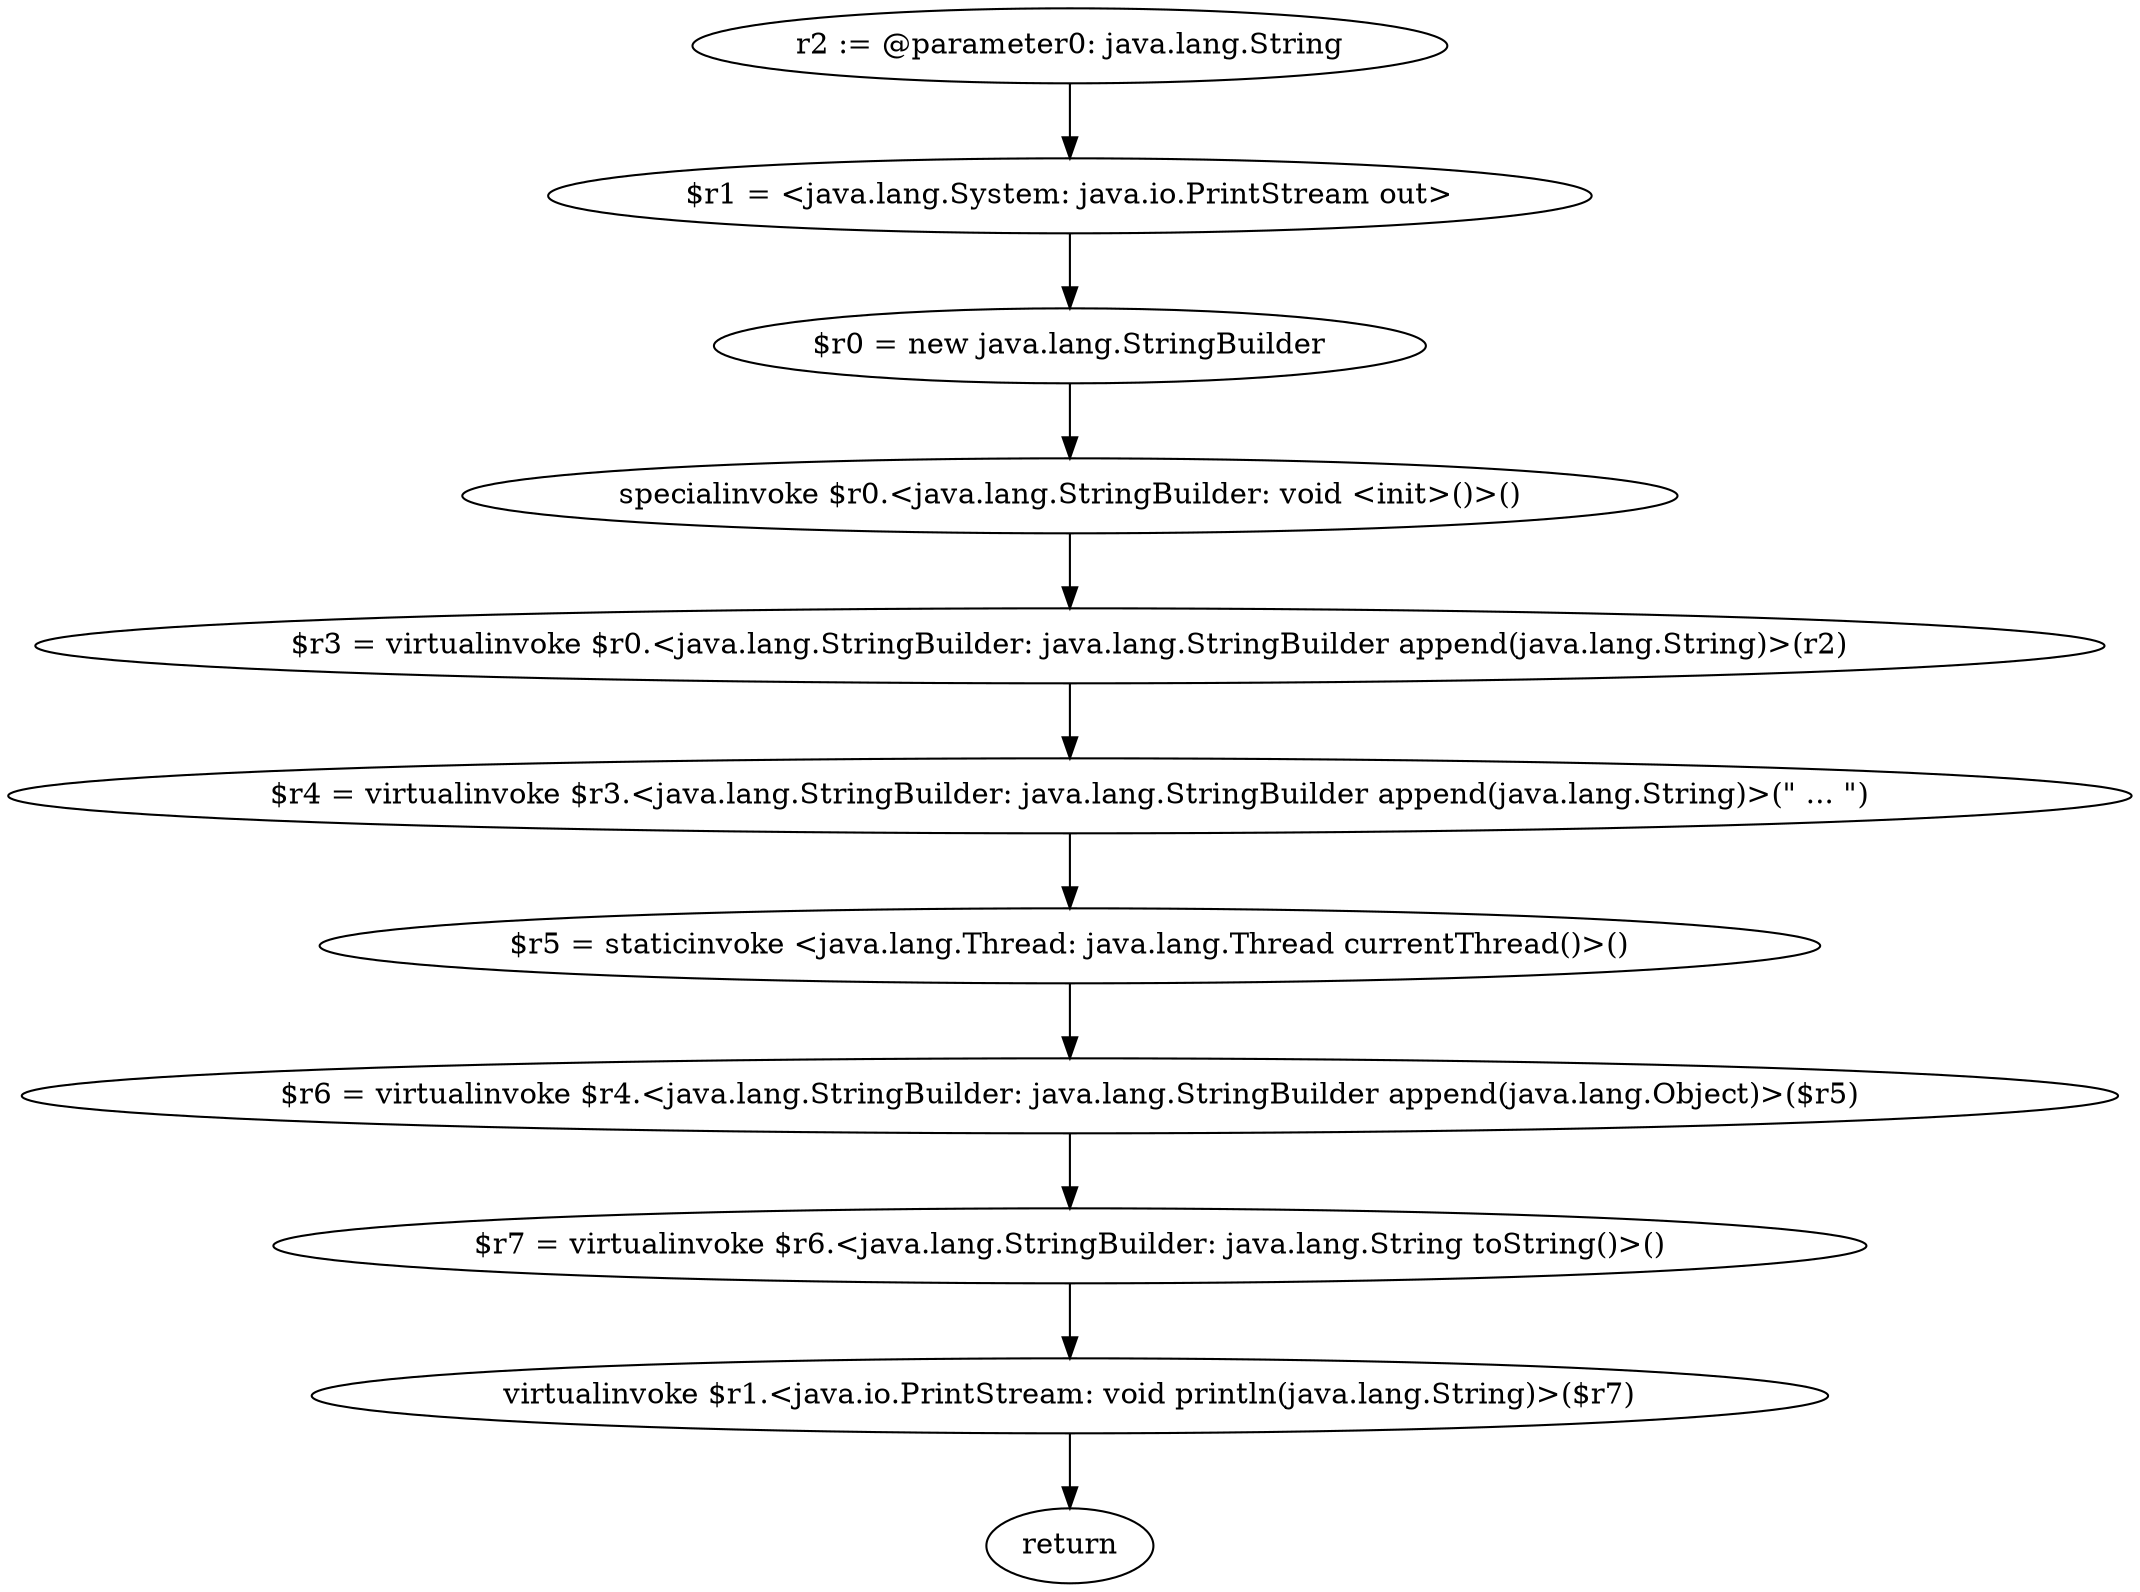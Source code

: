 digraph "unitGraph" {
    "r2 := @parameter0: java.lang.String"
    "$r1 = <java.lang.System: java.io.PrintStream out>"
    "$r0 = new java.lang.StringBuilder"
    "specialinvoke $r0.<java.lang.StringBuilder: void <init>()>()"
    "$r3 = virtualinvoke $r0.<java.lang.StringBuilder: java.lang.StringBuilder append(java.lang.String)>(r2)"
    "$r4 = virtualinvoke $r3.<java.lang.StringBuilder: java.lang.StringBuilder append(java.lang.String)>(\" ... \")"
    "$r5 = staticinvoke <java.lang.Thread: java.lang.Thread currentThread()>()"
    "$r6 = virtualinvoke $r4.<java.lang.StringBuilder: java.lang.StringBuilder append(java.lang.Object)>($r5)"
    "$r7 = virtualinvoke $r6.<java.lang.StringBuilder: java.lang.String toString()>()"
    "virtualinvoke $r1.<java.io.PrintStream: void println(java.lang.String)>($r7)"
    "return"
    "r2 := @parameter0: java.lang.String"->"$r1 = <java.lang.System: java.io.PrintStream out>";
    "$r1 = <java.lang.System: java.io.PrintStream out>"->"$r0 = new java.lang.StringBuilder";
    "$r0 = new java.lang.StringBuilder"->"specialinvoke $r0.<java.lang.StringBuilder: void <init>()>()";
    "specialinvoke $r0.<java.lang.StringBuilder: void <init>()>()"->"$r3 = virtualinvoke $r0.<java.lang.StringBuilder: java.lang.StringBuilder append(java.lang.String)>(r2)";
    "$r3 = virtualinvoke $r0.<java.lang.StringBuilder: java.lang.StringBuilder append(java.lang.String)>(r2)"->"$r4 = virtualinvoke $r3.<java.lang.StringBuilder: java.lang.StringBuilder append(java.lang.String)>(\" ... \")";
    "$r4 = virtualinvoke $r3.<java.lang.StringBuilder: java.lang.StringBuilder append(java.lang.String)>(\" ... \")"->"$r5 = staticinvoke <java.lang.Thread: java.lang.Thread currentThread()>()";
    "$r5 = staticinvoke <java.lang.Thread: java.lang.Thread currentThread()>()"->"$r6 = virtualinvoke $r4.<java.lang.StringBuilder: java.lang.StringBuilder append(java.lang.Object)>($r5)";
    "$r6 = virtualinvoke $r4.<java.lang.StringBuilder: java.lang.StringBuilder append(java.lang.Object)>($r5)"->"$r7 = virtualinvoke $r6.<java.lang.StringBuilder: java.lang.String toString()>()";
    "$r7 = virtualinvoke $r6.<java.lang.StringBuilder: java.lang.String toString()>()"->"virtualinvoke $r1.<java.io.PrintStream: void println(java.lang.String)>($r7)";
    "virtualinvoke $r1.<java.io.PrintStream: void println(java.lang.String)>($r7)"->"return";
}
